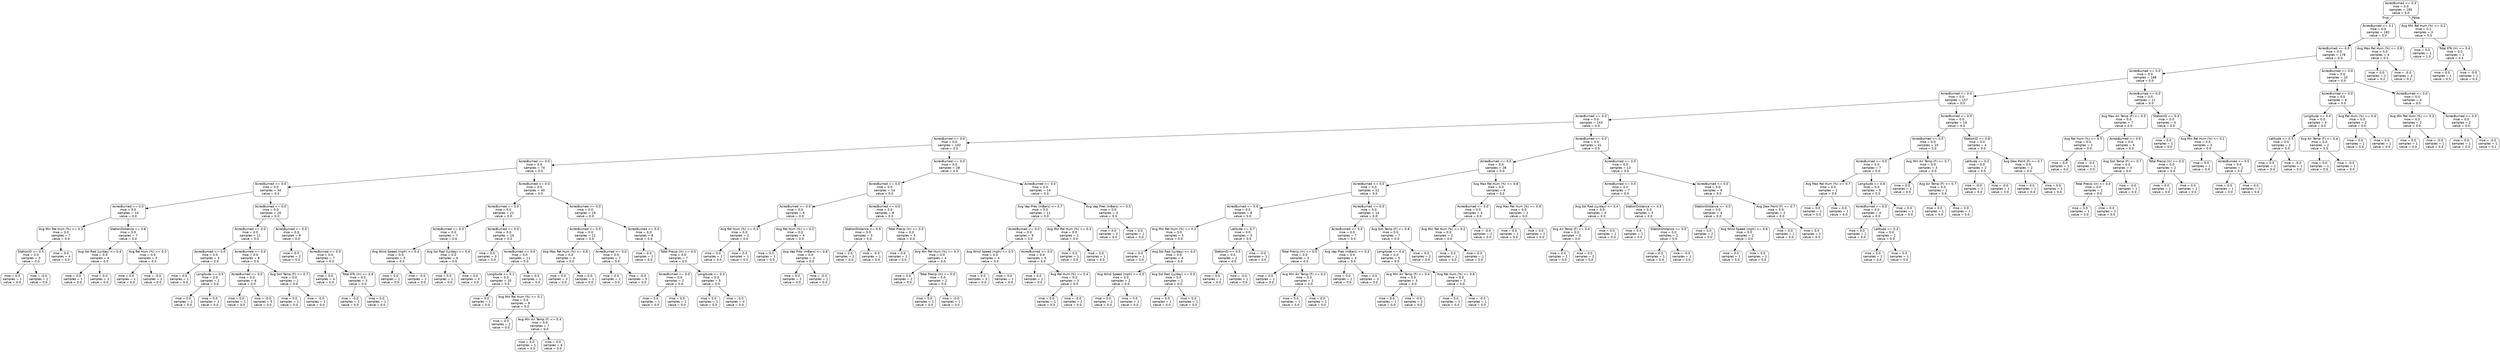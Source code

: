 digraph Tree {
node [shape=box, style="rounded", color="black", fontname=helvetica] ;
edge [fontname=helvetica] ;
0 [label="AcresBurned <= 0.3\nmse = 0.0\nsamples = 185\nvalue = 0.0"] ;
1 [label="AcresBurned <= 0.1\nmse = 0.0\nsamples = 182\nvalue = 0.0"] ;
0 -> 1 [labeldistance=2.5, labelangle=45, headlabel="True"] ;
2 [label="AcresBurned <= 0.0\nmse = 0.0\nsamples = 178\nvalue = 0.0"] ;
1 -> 2 ;
3 [label="AcresBurned <= 0.0\nmse = 0.0\nsamples = 168\nvalue = 0.0"] ;
2 -> 3 ;
4 [label="AcresBurned <= 0.0\nmse = 0.0\nsamples = 157\nvalue = 0.0"] ;
3 -> 4 ;
5 [label="AcresBurned <= 0.0\nmse = 0.0\nsamples = 143\nvalue = 0.0"] ;
4 -> 5 ;
6 [label="AcresBurned <= 0.0\nmse = 0.0\nsamples = 102\nvalue = 0.0"] ;
5 -> 6 ;
7 [label="AcresBurned <= 0.0\nmse = 0.0\nsamples = 74\nvalue = 0.0"] ;
6 -> 7 ;
8 [label="AcresBurned <= 0.0\nmse = 0.0\nsamples = 34\nvalue = 0.0"] ;
7 -> 8 ;
9 [label="AcresBurned <= 0.0\nmse = 0.0\nsamples = 14\nvalue = 0.0"] ;
8 -> 9 ;
10 [label="Avg Min Rel Hum (%) <= 0.3\nmse = 0.0\nsamples = 7\nvalue = 0.0"] ;
9 -> 10 ;
11 [label="StationID <= 0.5\nmse = 0.0\nsamples = 3\nvalue = 0.0"] ;
10 -> 11 ;
12 [label="mse = 0.0\nsamples = 1\nvalue = 0.0"] ;
11 -> 12 ;
13 [label="mse = -0.0\nsamples = 2\nvalue = 0.0"] ;
11 -> 13 ;
14 [label="mse = 0.0\nsamples = 4\nvalue = 0.0"] ;
10 -> 14 ;
15 [label="StationDistance <= 0.6\nmse = 0.0\nsamples = 7\nvalue = 0.0"] ;
9 -> 15 ;
16 [label="Avg Sol Rad (Ly/day) <= 0.4\nmse = 0.0\nsamples = 4\nvalue = 0.0"] ;
15 -> 16 ;
17 [label="mse = 0.0\nsamples = 1\nvalue = 0.0"] ;
16 -> 17 ;
18 [label="mse = 0.0\nsamples = 3\nvalue = 0.0"] ;
16 -> 18 ;
19 [label="Avg Rel Hum (%) <= 0.3\nmse = 0.0\nsamples = 3\nvalue = 0.0"] ;
15 -> 19 ;
20 [label="mse = 0.0\nsamples = 1\nvalue = 0.0"] ;
19 -> 20 ;
21 [label="mse = -0.0\nsamples = 2\nvalue = 0.0"] ;
19 -> 21 ;
22 [label="AcresBurned <= 0.0\nmse = 0.0\nsamples = 20\nvalue = 0.0"] ;
8 -> 22 ;
23 [label="AcresBurned <= 0.0\nmse = 0.0\nsamples = 11\nvalue = 0.0"] ;
22 -> 23 ;
24 [label="AcresBurned <= 0.0\nmse = 0.0\nsamples = 3\nvalue = 0.0"] ;
23 -> 24 ;
25 [label="mse = 0.0\nsamples = 1\nvalue = 0.0"] ;
24 -> 25 ;
26 [label="Longitude <= 0.5\nmse = 0.0\nsamples = 2\nvalue = 0.0"] ;
24 -> 26 ;
27 [label="mse = 0.0\nsamples = 1\nvalue = 0.0"] ;
26 -> 27 ;
28 [label="mse = 0.0\nsamples = 1\nvalue = 0.0"] ;
26 -> 28 ;
29 [label="AcresBurned <= 0.0\nmse = 0.0\nsamples = 8\nvalue = 0.0"] ;
23 -> 29 ;
30 [label="AcresBurned <= 0.0\nmse = 0.0\nsamples = 6\nvalue = 0.0"] ;
29 -> 30 ;
31 [label="mse = 0.0\nsamples = 1\nvalue = 0.0"] ;
30 -> 31 ;
32 [label="mse = -0.0\nsamples = 5\nvalue = 0.0"] ;
30 -> 32 ;
33 [label="Avg Soil Temp (F) <= 0.7\nmse = 0.0\nsamples = 2\nvalue = 0.0"] ;
29 -> 33 ;
34 [label="mse = 0.0\nsamples = 1\nvalue = 0.0"] ;
33 -> 34 ;
35 [label="mse = -0.0\nsamples = 1\nvalue = 0.0"] ;
33 -> 35 ;
36 [label="AcresBurned <= 0.0\nmse = 0.0\nsamples = 9\nvalue = 0.0"] ;
22 -> 36 ;
37 [label="mse = 0.0\nsamples = 2\nvalue = 0.0"] ;
36 -> 37 ;
38 [label="AcresBurned <= 0.0\nmse = 0.0\nsamples = 7\nvalue = 0.0"] ;
36 -> 38 ;
39 [label="mse = 0.0\nsamples = 4\nvalue = 0.0"] ;
38 -> 39 ;
40 [label="Total ETo (in) <= 0.8\nmse = 0.0\nsamples = 3\nvalue = 0.0"] ;
38 -> 40 ;
41 [label="mse = -0.0\nsamples = 2\nvalue = 0.0"] ;
40 -> 41 ;
42 [label="mse = 0.0\nsamples = 1\nvalue = 0.0"] ;
40 -> 42 ;
43 [label="AcresBurned <= 0.0\nmse = 0.0\nsamples = 40\nvalue = 0.0"] ;
7 -> 43 ;
44 [label="AcresBurned <= 0.0\nmse = 0.0\nsamples = 21\nvalue = 0.0"] ;
43 -> 44 ;
45 [label="AcresBurned <= 0.0\nmse = 0.0\nsamples = 7\nvalue = 0.0"] ;
44 -> 45 ;
46 [label="Avg Wind Speed (mph) <= 0.4\nmse = 0.0\nsamples = 3\nvalue = 0.0"] ;
45 -> 46 ;
47 [label="mse = 0.0\nsamples = 1\nvalue = 0.0"] ;
46 -> 47 ;
48 [label="mse = -0.0\nsamples = 2\nvalue = 0.0"] ;
46 -> 48 ;
49 [label="Avg Sol Rad (Ly/day) <= 0.4\nmse = 0.0\nsamples = 4\nvalue = 0.0"] ;
45 -> 49 ;
50 [label="mse = 0.0\nsamples = 1\nvalue = 0.0"] ;
49 -> 50 ;
51 [label="mse = 0.0\nsamples = 3\nvalue = 0.0"] ;
49 -> 51 ;
52 [label="AcresBurned <= 0.0\nmse = 0.0\nsamples = 14\nvalue = 0.0"] ;
44 -> 52 ;
53 [label="mse = 0.0\nsamples = 3\nvalue = 0.0"] ;
52 -> 53 ;
54 [label="AcresBurned <= 0.0\nmse = 0.0\nsamples = 11\nvalue = 0.0"] ;
52 -> 54 ;
55 [label="Longitude <= 0.1\nmse = 0.0\nsamples = 10\nvalue = 0.0"] ;
54 -> 55 ;
56 [label="mse = 0.0\nsamples = 1\nvalue = 0.0"] ;
55 -> 56 ;
57 [label="Avg Min Rel Hum (%) <= 0.1\nmse = 0.0\nsamples = 9\nvalue = 0.0"] ;
55 -> 57 ;
58 [label="mse = 0.0\nsamples = 2\nvalue = 0.0"] ;
57 -> 58 ;
59 [label="Avg Min Air Temp (F) <= 0.4\nmse = 0.0\nsamples = 7\nvalue = 0.0"] ;
57 -> 59 ;
60 [label="mse = 0.0\nsamples = 1\nvalue = 0.0"] ;
59 -> 60 ;
61 [label="mse = 0.0\nsamples = 6\nvalue = 0.0"] ;
59 -> 61 ;
62 [label="mse = 0.0\nsamples = 1\nvalue = 0.0"] ;
54 -> 62 ;
63 [label="AcresBurned <= 0.0\nmse = 0.0\nsamples = 19\nvalue = 0.0"] ;
43 -> 63 ;
64 [label="AcresBurned <= 0.0\nmse = 0.0\nsamples = 11\nvalue = 0.0"] ;
63 -> 64 ;
65 [label="Avg Max Rel Hum (%) <= 0.8\nmse = 0.0\nsamples = 4\nvalue = 0.0"] ;
64 -> 65 ;
66 [label="mse = 0.0\nsamples = 3\nvalue = 0.0"] ;
65 -> 66 ;
67 [label="mse = 0.0\nsamples = 1\nvalue = 0.0"] ;
65 -> 67 ;
68 [label="AcresBurned <= 0.0\nmse = 0.0\nsamples = 7\nvalue = 0.0"] ;
64 -> 68 ;
69 [label="mse = 0.0\nsamples = 2\nvalue = 0.0"] ;
68 -> 69 ;
70 [label="mse = -0.0\nsamples = 5\nvalue = 0.0"] ;
68 -> 70 ;
71 [label="AcresBurned <= 0.0\nmse = 0.0\nsamples = 8\nvalue = 0.0"] ;
63 -> 71 ;
72 [label="mse = 0.0\nsamples = 1\nvalue = 0.0"] ;
71 -> 72 ;
73 [label="Total Precip (in) <= 0.0\nmse = 0.0\nsamples = 7\nvalue = 0.0"] ;
71 -> 73 ;
74 [label="AcresBurned <= 0.0\nmse = 0.0\nsamples = 2\nvalue = 0.0"] ;
73 -> 74 ;
75 [label="mse = 0.0\nsamples = 1\nvalue = 0.0"] ;
74 -> 75 ;
76 [label="mse = 0.0\nsamples = 1\nvalue = 0.0"] ;
74 -> 76 ;
77 [label="Longitude <= 0.3\nmse = 0.0\nsamples = 5\nvalue = 0.0"] ;
73 -> 77 ;
78 [label="mse = 0.0\nsamples = 1\nvalue = 0.0"] ;
77 -> 78 ;
79 [label="mse = -0.0\nsamples = 4\nvalue = 0.0"] ;
77 -> 79 ;
80 [label="AcresBurned <= 0.0\nmse = 0.0\nsamples = 28\nvalue = 0.0"] ;
6 -> 80 ;
81 [label="AcresBurned <= 0.0\nmse = 0.0\nsamples = 14\nvalue = 0.0"] ;
80 -> 81 ;
82 [label="AcresBurned <= 0.0\nmse = 0.0\nsamples = 6\nvalue = 0.0"] ;
81 -> 82 ;
83 [label="Avg Rel Hum (%) <= 0.3\nmse = 0.0\nsamples = 2\nvalue = 0.0"] ;
82 -> 83 ;
84 [label="mse = 0.0\nsamples = 1\nvalue = 0.0"] ;
83 -> 84 ;
85 [label="mse = 0.0\nsamples = 1\nvalue = 0.0"] ;
83 -> 85 ;
86 [label="Avg Rel Hum (%) <= 0.2\nmse = 0.0\nsamples = 4\nvalue = 0.0"] ;
82 -> 86 ;
87 [label="mse = 0.0\nsamples = 1\nvalue = 0.0"] ;
86 -> 87 ;
88 [label="Avg Vap Pres (mBars) <= 0.6\nmse = 0.0\nsamples = 3\nvalue = 0.0"] ;
86 -> 88 ;
89 [label="mse = 0.0\nsamples = 2\nvalue = 0.0"] ;
88 -> 89 ;
90 [label="mse = -0.0\nsamples = 1\nvalue = 0.0"] ;
88 -> 90 ;
91 [label="AcresBurned <= 0.0\nmse = 0.0\nsamples = 8\nvalue = 0.0"] ;
81 -> 91 ;
92 [label="StationDistance <= 0.9\nmse = 0.0\nsamples = 3\nvalue = 0.0"] ;
91 -> 92 ;
93 [label="mse = 0.0\nsamples = 2\nvalue = 0.0"] ;
92 -> 93 ;
94 [label="mse = -0.0\nsamples = 1\nvalue = 0.0"] ;
92 -> 94 ;
95 [label="Total Precip (in) <= 0.0\nmse = 0.0\nsamples = 5\nvalue = 0.0"] ;
91 -> 95 ;
96 [label="mse = 0.0\nsamples = 1\nvalue = 0.0"] ;
95 -> 96 ;
97 [label="Avg Min Rel Hum (%) <= 0.3\nmse = 0.0\nsamples = 4\nvalue = 0.0"] ;
95 -> 97 ;
98 [label="mse = 0.0\nsamples = 2\nvalue = 0.0"] ;
97 -> 98 ;
99 [label="Total Precip (in) <= 0.0\nmse = 0.0\nsamples = 2\nvalue = 0.0"] ;
97 -> 99 ;
100 [label="mse = 0.0\nsamples = 1\nvalue = 0.0"] ;
99 -> 100 ;
101 [label="mse = -0.0\nsamples = 1\nvalue = 0.0"] ;
99 -> 101 ;
102 [label="AcresBurned <= 0.0\nmse = 0.0\nsamples = 14\nvalue = 0.0"] ;
80 -> 102 ;
103 [label="Avg Vap Pres (mBars) <= 0.7\nmse = 0.0\nsamples = 11\nvalue = 0.0"] ;
102 -> 103 ;
104 [label="AcresBurned <= 0.0\nmse = 0.0\nsamples = 9\nvalue = 0.0"] ;
103 -> 104 ;
105 [label="Avg Wind Speed (mph) <= 0.5\nmse = 0.0\nsamples = 4\nvalue = 0.0"] ;
104 -> 105 ;
106 [label="mse = 0.0\nsamples = 3\nvalue = 0.0"] ;
105 -> 106 ;
107 [label="mse = 0.0\nsamples = 1\nvalue = 0.0"] ;
105 -> 107 ;
108 [label="AcresBurned <= 0.0\nmse = 0.0\nsamples = 5\nvalue = 0.0"] ;
104 -> 108 ;
109 [label="mse = 0.0\nsamples = 2\nvalue = 0.0"] ;
108 -> 109 ;
110 [label="Avg Rel Hum (%) <= 0.4\nmse = 0.0\nsamples = 3\nvalue = 0.0"] ;
108 -> 110 ;
111 [label="mse = 0.0\nsamples = 1\nvalue = 0.0"] ;
110 -> 111 ;
112 [label="mse = -0.0\nsamples = 2\nvalue = 0.0"] ;
110 -> 112 ;
113 [label="Avg Min Rel Hum (%) <= 0.3\nmse = 0.0\nsamples = 2\nvalue = 0.0"] ;
103 -> 113 ;
114 [label="mse = 0.0\nsamples = 1\nvalue = 0.0"] ;
113 -> 114 ;
115 [label="mse = 0.0\nsamples = 1\nvalue = 0.0"] ;
113 -> 115 ;
116 [label="Avg Vap Pres (mBars) <= 0.5\nmse = 0.0\nsamples = 3\nvalue = 0.0"] ;
102 -> 116 ;
117 [label="mse = 0.0\nsamples = 2\nvalue = 0.0"] ;
116 -> 117 ;
118 [label="mse = 0.0\nsamples = 1\nvalue = 0.0"] ;
116 -> 118 ;
119 [label="AcresBurned <= 0.0\nmse = 0.0\nsamples = 41\nvalue = 0.0"] ;
5 -> 119 ;
120 [label="AcresBurned <= 0.0\nmse = 0.0\nsamples = 28\nvalue = 0.0"] ;
119 -> 120 ;
121 [label="AcresBurned <= 0.0\nmse = 0.0\nsamples = 22\nvalue = 0.0"] ;
120 -> 121 ;
122 [label="AcresBurned <= 0.0\nmse = 0.0\nsamples = 8\nvalue = 0.0"] ;
121 -> 122 ;
123 [label="Avg Min Rel Hum (%) <= 0.2\nmse = 0.0\nsamples = 5\nvalue = 0.0"] ;
122 -> 123 ;
124 [label="mse = 0.0\nsamples = 1\nvalue = 0.0"] ;
123 -> 124 ;
125 [label="Avg Sol Rad (Ly/day) <= 0.5\nmse = 0.0\nsamples = 4\nvalue = 0.0"] ;
123 -> 125 ;
126 [label="Avg Wind Speed (mph) <= 0.5\nmse = 0.0\nsamples = 2\nvalue = 0.0"] ;
125 -> 126 ;
127 [label="mse = 0.0\nsamples = 1\nvalue = 0.0"] ;
126 -> 127 ;
128 [label="mse = 0.0\nsamples = 1\nvalue = 0.0"] ;
126 -> 128 ;
129 [label="Avg Sol Rad (Ly/day) <= 0.5\nmse = 0.0\nsamples = 2\nvalue = 0.0"] ;
125 -> 129 ;
130 [label="mse = 0.0\nsamples = 1\nvalue = 0.0"] ;
129 -> 130 ;
131 [label="mse = 0.0\nsamples = 1\nvalue = 0.0"] ;
129 -> 131 ;
132 [label="Latitude <= 0.7\nmse = 0.0\nsamples = 3\nvalue = 0.0"] ;
122 -> 132 ;
133 [label="StationID <= 0.5\nmse = 0.0\nsamples = 2\nvalue = 0.0"] ;
132 -> 133 ;
134 [label="mse = 0.0\nsamples = 1\nvalue = 0.0"] ;
133 -> 134 ;
135 [label="mse = -0.0\nsamples = 1\nvalue = 0.0"] ;
133 -> 135 ;
136 [label="mse = -0.0\nsamples = 1\nvalue = 0.0"] ;
132 -> 136 ;
137 [label="AcresBurned <= 0.0\nmse = 0.0\nsamples = 14\nvalue = 0.0"] ;
121 -> 137 ;
138 [label="AcresBurned <= 0.0\nmse = 0.0\nsamples = 7\nvalue = 0.0"] ;
137 -> 138 ;
139 [label="Total Precip (in) <= 0.0\nmse = 0.0\nsamples = 3\nvalue = 0.0"] ;
138 -> 139 ;
140 [label="mse = 0.0\nsamples = 1\nvalue = 0.0"] ;
139 -> 140 ;
141 [label="Avg Min Air Temp (F) <= 0.3\nmse = 0.0\nsamples = 2\nvalue = 0.0"] ;
139 -> 141 ;
142 [label="mse = 0.0\nsamples = 1\nvalue = 0.0"] ;
141 -> 142 ;
143 [label="mse = 0.0\nsamples = 1\nvalue = 0.0"] ;
141 -> 143 ;
144 [label="Avg Vap Pres (mBars) <= 0.3\nmse = 0.0\nsamples = 4\nvalue = 0.0"] ;
138 -> 144 ;
145 [label="mse = 0.0\nsamples = 1\nvalue = 0.0"] ;
144 -> 145 ;
146 [label="mse = 0.0\nsamples = 3\nvalue = 0.0"] ;
144 -> 146 ;
147 [label="Avg Soil Temp (F) <= 0.8\nmse = 0.0\nsamples = 7\nvalue = 0.0"] ;
137 -> 147 ;
148 [label="Longitude <= 0.4\nmse = 0.0\nsamples = 5\nvalue = 0.0"] ;
147 -> 148 ;
149 [label="Avg Min Air Temp (F) <= 0.4\nmse = 0.0\nsamples = 3\nvalue = 0.0"] ;
148 -> 149 ;
150 [label="mse = 0.0\nsamples = 1\nvalue = 0.0"] ;
149 -> 150 ;
151 [label="mse = -0.0\nsamples = 2\nvalue = 0.0"] ;
149 -> 151 ;
152 [label="Avg Rel Hum (%) <= 0.6\nmse = 0.0\nsamples = 2\nvalue = 0.0"] ;
148 -> 152 ;
153 [label="mse = 0.0\nsamples = 1\nvalue = 0.0"] ;
152 -> 153 ;
154 [label="mse = -0.0\nsamples = 1\nvalue = 0.0"] ;
152 -> 154 ;
155 [label="mse = 0.0\nsamples = 2\nvalue = 0.0"] ;
147 -> 155 ;
156 [label="Avg Max Rel Hum (%) <= 0.8\nmse = 0.0\nsamples = 6\nvalue = 0.0"] ;
120 -> 156 ;
157 [label="AcresBurned <= 0.0\nmse = 0.0\nsamples = 4\nvalue = 0.0"] ;
156 -> 157 ;
158 [label="Avg Min Rel Hum (%) <= 0.2\nmse = 0.0\nsamples = 2\nvalue = 0.0"] ;
157 -> 158 ;
159 [label="mse = 0.0\nsamples = 1\nvalue = 0.0"] ;
158 -> 159 ;
160 [label="mse = 0.0\nsamples = 1\nvalue = 0.0"] ;
158 -> 160 ;
161 [label="mse = -0.0\nsamples = 2\nvalue = 0.0"] ;
157 -> 161 ;
162 [label="Avg Max Rel Hum (%) <= 0.9\nmse = 0.0\nsamples = 2\nvalue = 0.0"] ;
156 -> 162 ;
163 [label="mse = 0.0\nsamples = 1\nvalue = 0.0"] ;
162 -> 163 ;
164 [label="mse = 0.0\nsamples = 1\nvalue = 0.0"] ;
162 -> 164 ;
165 [label="AcresBurned <= 0.0\nmse = 0.0\nsamples = 13\nvalue = 0.0"] ;
119 -> 165 ;
166 [label="AcresBurned <= 0.0\nmse = 0.0\nsamples = 7\nvalue = 0.0"] ;
165 -> 166 ;
167 [label="Avg Sol Rad (Ly/day) <= 0.4\nmse = 0.0\nsamples = 4\nvalue = 0.0"] ;
166 -> 167 ;
168 [label="Avg Air Temp (F) <= 0.4\nmse = 0.0\nsamples = 3\nvalue = 0.0"] ;
167 -> 168 ;
169 [label="mse = 0.0\nsamples = 1\nvalue = 0.0"] ;
168 -> 169 ;
170 [label="mse = 0.0\nsamples = 2\nvalue = 0.0"] ;
168 -> 170 ;
171 [label="mse = 0.0\nsamples = 1\nvalue = 0.0"] ;
167 -> 171 ;
172 [label="StationDistance <= 0.5\nmse = 0.0\nsamples = 3\nvalue = 0.0"] ;
166 -> 172 ;
173 [label="mse = 0.0\nsamples = 1\nvalue = 0.0"] ;
172 -> 173 ;
174 [label="StationDistance <= 0.5\nmse = 0.0\nsamples = 2\nvalue = 0.0"] ;
172 -> 174 ;
175 [label="mse = 0.0\nsamples = 1\nvalue = 0.0"] ;
174 -> 175 ;
176 [label="mse = -0.0\nsamples = 1\nvalue = 0.0"] ;
174 -> 176 ;
177 [label="AcresBurned <= 0.0\nmse = 0.0\nsamples = 6\nvalue = 0.0"] ;
165 -> 177 ;
178 [label="StationDistance <= 0.5\nmse = 0.0\nsamples = 4\nvalue = 0.0"] ;
177 -> 178 ;
179 [label="mse = 0.0\nsamples = 2\nvalue = 0.0"] ;
178 -> 179 ;
180 [label="Avg Wind Speed (mph) <= 0.6\nmse = 0.0\nsamples = 2\nvalue = 0.0"] ;
178 -> 180 ;
181 [label="mse = 0.0\nsamples = 1\nvalue = 0.0"] ;
180 -> 181 ;
182 [label="mse = 0.0\nsamples = 1\nvalue = 0.0"] ;
180 -> 182 ;
183 [label="Avg Dew Point (F) <= 0.7\nmse = 0.0\nsamples = 2\nvalue = 0.0"] ;
177 -> 183 ;
184 [label="mse = 0.0\nsamples = 1\nvalue = 0.0"] ;
183 -> 184 ;
185 [label="mse = 0.0\nsamples = 1\nvalue = 0.0"] ;
183 -> 185 ;
186 [label="AcresBurned <= 0.0\nmse = 0.0\nsamples = 14\nvalue = 0.0"] ;
4 -> 186 ;
187 [label="AcresBurned <= 0.0\nmse = 0.0\nsamples = 10\nvalue = 0.0"] ;
186 -> 187 ;
188 [label="AcresBurned <= 0.0\nmse = 0.0\nsamples = 7\nvalue = 0.0"] ;
187 -> 188 ;
189 [label="Avg Max Rel Hum (%) <= 0.7\nmse = 0.0\nsamples = 2\nvalue = 0.0"] ;
188 -> 189 ;
190 [label="mse = 0.0\nsamples = 1\nvalue = 0.0"] ;
189 -> 190 ;
191 [label="mse = 0.0\nsamples = 1\nvalue = 0.0"] ;
189 -> 191 ;
192 [label="Longitude <= 0.6\nmse = 0.0\nsamples = 5\nvalue = 0.0"] ;
188 -> 192 ;
193 [label="AcresBurned <= 0.0\nmse = 0.0\nsamples = 4\nvalue = 0.0"] ;
192 -> 193 ;
194 [label="mse = 0.0\nsamples = 2\nvalue = 0.0"] ;
193 -> 194 ;
195 [label="Latitude <= 0.3\nmse = 0.0\nsamples = 2\nvalue = 0.0"] ;
193 -> 195 ;
196 [label="mse = 0.0\nsamples = 1\nvalue = 0.0"] ;
195 -> 196 ;
197 [label="mse = 0.0\nsamples = 1\nvalue = 0.0"] ;
195 -> 197 ;
198 [label="mse = 0.0\nsamples = 1\nvalue = 0.0"] ;
192 -> 198 ;
199 [label="Avg Min Air Temp (F) <= 0.7\nmse = 0.0\nsamples = 3\nvalue = 0.0"] ;
187 -> 199 ;
200 [label="mse = 0.0\nsamples = 1\nvalue = 0.0"] ;
199 -> 200 ;
201 [label="Avg Air Temp (F) <= 0.7\nmse = 0.0\nsamples = 2\nvalue = 0.0"] ;
199 -> 201 ;
202 [label="mse = 0.0\nsamples = 1\nvalue = 0.0"] ;
201 -> 202 ;
203 [label="mse = 0.0\nsamples = 1\nvalue = 0.0"] ;
201 -> 203 ;
204 [label="StationID <= 0.8\nmse = 0.0\nsamples = 4\nvalue = 0.0"] ;
186 -> 204 ;
205 [label="Latitude <= 0.2\nmse = 0.0\nsamples = 2\nvalue = 0.0"] ;
204 -> 205 ;
206 [label="mse = -0.0\nsamples = 1\nvalue = 0.0"] ;
205 -> 206 ;
207 [label="mse = -0.0\nsamples = 1\nvalue = 0.0"] ;
205 -> 207 ;
208 [label="Avg Dew Point (F) <= 0.7\nmse = 0.0\nsamples = 2\nvalue = 0.0"] ;
204 -> 208 ;
209 [label="mse = 0.0\nsamples = 1\nvalue = 0.0"] ;
208 -> 209 ;
210 [label="mse = 0.0\nsamples = 1\nvalue = 0.0"] ;
208 -> 210 ;
211 [label="AcresBurned <= 0.0\nmse = 0.0\nsamples = 11\nvalue = 0.0"] ;
3 -> 211 ;
212 [label="Avg Max Air Temp (F) <= 0.3\nmse = 0.0\nsamples = 7\nvalue = 0.0"] ;
211 -> 212 ;
213 [label="Avg Rel Hum (%) <= 0.5\nmse = 0.0\nsamples = 2\nvalue = 0.0"] ;
212 -> 213 ;
214 [label="mse = 0.0\nsamples = 1\nvalue = 0.0"] ;
213 -> 214 ;
215 [label="mse = -0.0\nsamples = 1\nvalue = 0.0"] ;
213 -> 215 ;
216 [label="AcresBurned <= 0.0\nmse = 0.0\nsamples = 5\nvalue = 0.0"] ;
212 -> 216 ;
217 [label="Avg Soil Temp (F) <= 0.7\nmse = 0.0\nsamples = 3\nvalue = 0.0"] ;
216 -> 217 ;
218 [label="Total Precip (in) <= 0.0\nmse = 0.0\nsamples = 2\nvalue = 0.0"] ;
217 -> 218 ;
219 [label="mse = 0.0\nsamples = 1\nvalue = 0.0"] ;
218 -> 219 ;
220 [label="mse = 0.0\nsamples = 1\nvalue = 0.0"] ;
218 -> 220 ;
221 [label="mse = -0.0\nsamples = 1\nvalue = 0.0"] ;
217 -> 221 ;
222 [label="Total Precip (in) <= 0.0\nmse = 0.0\nsamples = 2\nvalue = 0.0"] ;
216 -> 222 ;
223 [label="mse = 0.0\nsamples = 1\nvalue = 0.0"] ;
222 -> 223 ;
224 [label="mse = 0.0\nsamples = 1\nvalue = 0.0"] ;
222 -> 224 ;
225 [label="StationID <= 0.3\nmse = 0.0\nsamples = 4\nvalue = 0.0"] ;
211 -> 225 ;
226 [label="mse = 0.0\nsamples = 1\nvalue = 0.0"] ;
225 -> 226 ;
227 [label="Avg Min Rel Hum (%) <= 0.1\nmse = 0.0\nsamples = 3\nvalue = 0.0"] ;
225 -> 227 ;
228 [label="mse = 0.0\nsamples = 1\nvalue = 0.0"] ;
227 -> 228 ;
229 [label="AcresBurned <= 0.0\nmse = 0.0\nsamples = 2\nvalue = 0.0"] ;
227 -> 229 ;
230 [label="mse = 0.0\nsamples = 1\nvalue = 0.0"] ;
229 -> 230 ;
231 [label="mse = 0.0\nsamples = 1\nvalue = 0.0"] ;
229 -> 231 ;
232 [label="AcresBurned <= 0.0\nmse = 0.0\nsamples = 10\nvalue = 0.0"] ;
2 -> 232 ;
233 [label="AcresBurned <= 0.0\nmse = 0.0\nsamples = 6\nvalue = 0.0"] ;
232 -> 233 ;
234 [label="Longitude <= 0.4\nmse = 0.0\nsamples = 4\nvalue = 0.0"] ;
233 -> 234 ;
235 [label="Latitude <= 0.5\nmse = 0.0\nsamples = 2\nvalue = 0.0"] ;
234 -> 235 ;
236 [label="mse = 0.0\nsamples = 1\nvalue = 0.0"] ;
235 -> 236 ;
237 [label="mse = -0.0\nsamples = 1\nvalue = 0.0"] ;
235 -> 237 ;
238 [label="Avg Air Temp (F) <= 0.4\nmse = 0.0\nsamples = 2\nvalue = 0.0"] ;
234 -> 238 ;
239 [label="mse = 0.0\nsamples = 1\nvalue = 0.0"] ;
238 -> 239 ;
240 [label="mse = -0.0\nsamples = 1\nvalue = 0.0"] ;
238 -> 240 ;
241 [label="Avg Rel Hum (%) <= 0.4\nmse = 0.0\nsamples = 2\nvalue = 0.0"] ;
233 -> 241 ;
242 [label="mse = 0.0\nsamples = 1\nvalue = 0.0"] ;
241 -> 242 ;
243 [label="mse = 0.0\nsamples = 1\nvalue = 0.0"] ;
241 -> 243 ;
244 [label="AcresBurned <= 0.0\nmse = 0.0\nsamples = 4\nvalue = 0.0"] ;
232 -> 244 ;
245 [label="Avg Min Rel Hum (%) <= 0.3\nmse = 0.0\nsamples = 2\nvalue = 0.0"] ;
244 -> 245 ;
246 [label="mse = 0.0\nsamples = 1\nvalue = 0.0"] ;
245 -> 246 ;
247 [label="mse = -0.0\nsamples = 1\nvalue = 0.0"] ;
245 -> 247 ;
248 [label="AcresBurned <= 0.0\nmse = 0.0\nsamples = 2\nvalue = 0.0"] ;
244 -> 248 ;
249 [label="mse = 0.0\nsamples = 1\nvalue = 0.0"] ;
248 -> 249 ;
250 [label="mse = -0.0\nsamples = 1\nvalue = 0.1"] ;
248 -> 250 ;
251 [label="Avg Max Rel Hum (%) <= 0.8\nmse = 0.0\nsamples = 4\nvalue = 0.2"] ;
1 -> 251 ;
252 [label="mse = 0.0\nsamples = 1\nvalue = 0.2"] ;
251 -> 252 ;
253 [label="mse = -0.0\nsamples = 3\nvalue = 0.2"] ;
251 -> 253 ;
254 [label="Avg Min Rel Hum (%) <= 0.2\nmse = 0.1\nsamples = 3\nvalue = 0.5"] ;
0 -> 254 [labeldistance=2.5, labelangle=-45, headlabel="False"] ;
255 [label="mse = 0.0\nsamples = 1\nvalue = 1.0"] ;
254 -> 255 ;
256 [label="Total ETo (in) <= 0.4\nmse = 0.0\nsamples = 2\nvalue = 0.4"] ;
254 -> 256 ;
257 [label="mse = 0.0\nsamples = 1\nvalue = 0.5"] ;
256 -> 257 ;
258 [label="mse = -0.0\nsamples = 1\nvalue = 0.3"] ;
256 -> 258 ;
}
